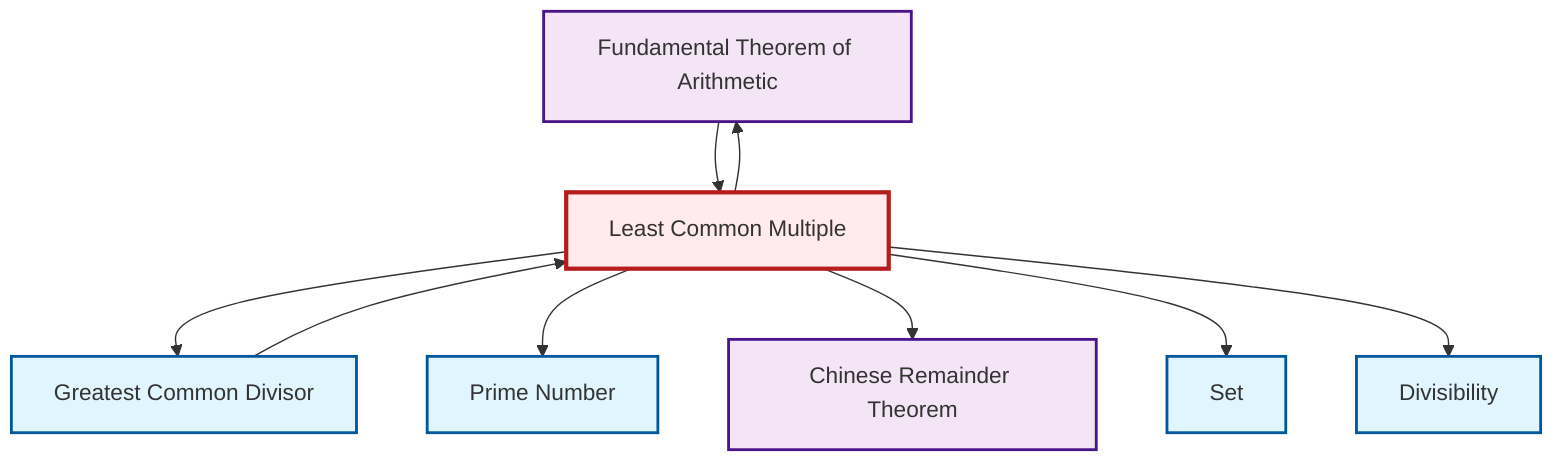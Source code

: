 graph TD
    classDef definition fill:#e1f5fe,stroke:#01579b,stroke-width:2px
    classDef theorem fill:#f3e5f5,stroke:#4a148c,stroke-width:2px
    classDef axiom fill:#fff3e0,stroke:#e65100,stroke-width:2px
    classDef example fill:#e8f5e9,stroke:#1b5e20,stroke-width:2px
    classDef current fill:#ffebee,stroke:#b71c1c,stroke-width:3px
    thm-fundamental-arithmetic["Fundamental Theorem of Arithmetic"]:::theorem
    def-gcd["Greatest Common Divisor"]:::definition
    def-divisibility["Divisibility"]:::definition
    def-set["Set"]:::definition
    thm-chinese-remainder["Chinese Remainder Theorem"]:::theorem
    def-lcm["Least Common Multiple"]:::definition
    def-prime["Prime Number"]:::definition
    def-lcm --> def-gcd
    def-lcm --> def-prime
    def-gcd --> def-lcm
    def-lcm --> thm-chinese-remainder
    def-lcm --> def-set
    thm-fundamental-arithmetic --> def-lcm
    def-lcm --> thm-fundamental-arithmetic
    def-lcm --> def-divisibility
    class def-lcm current